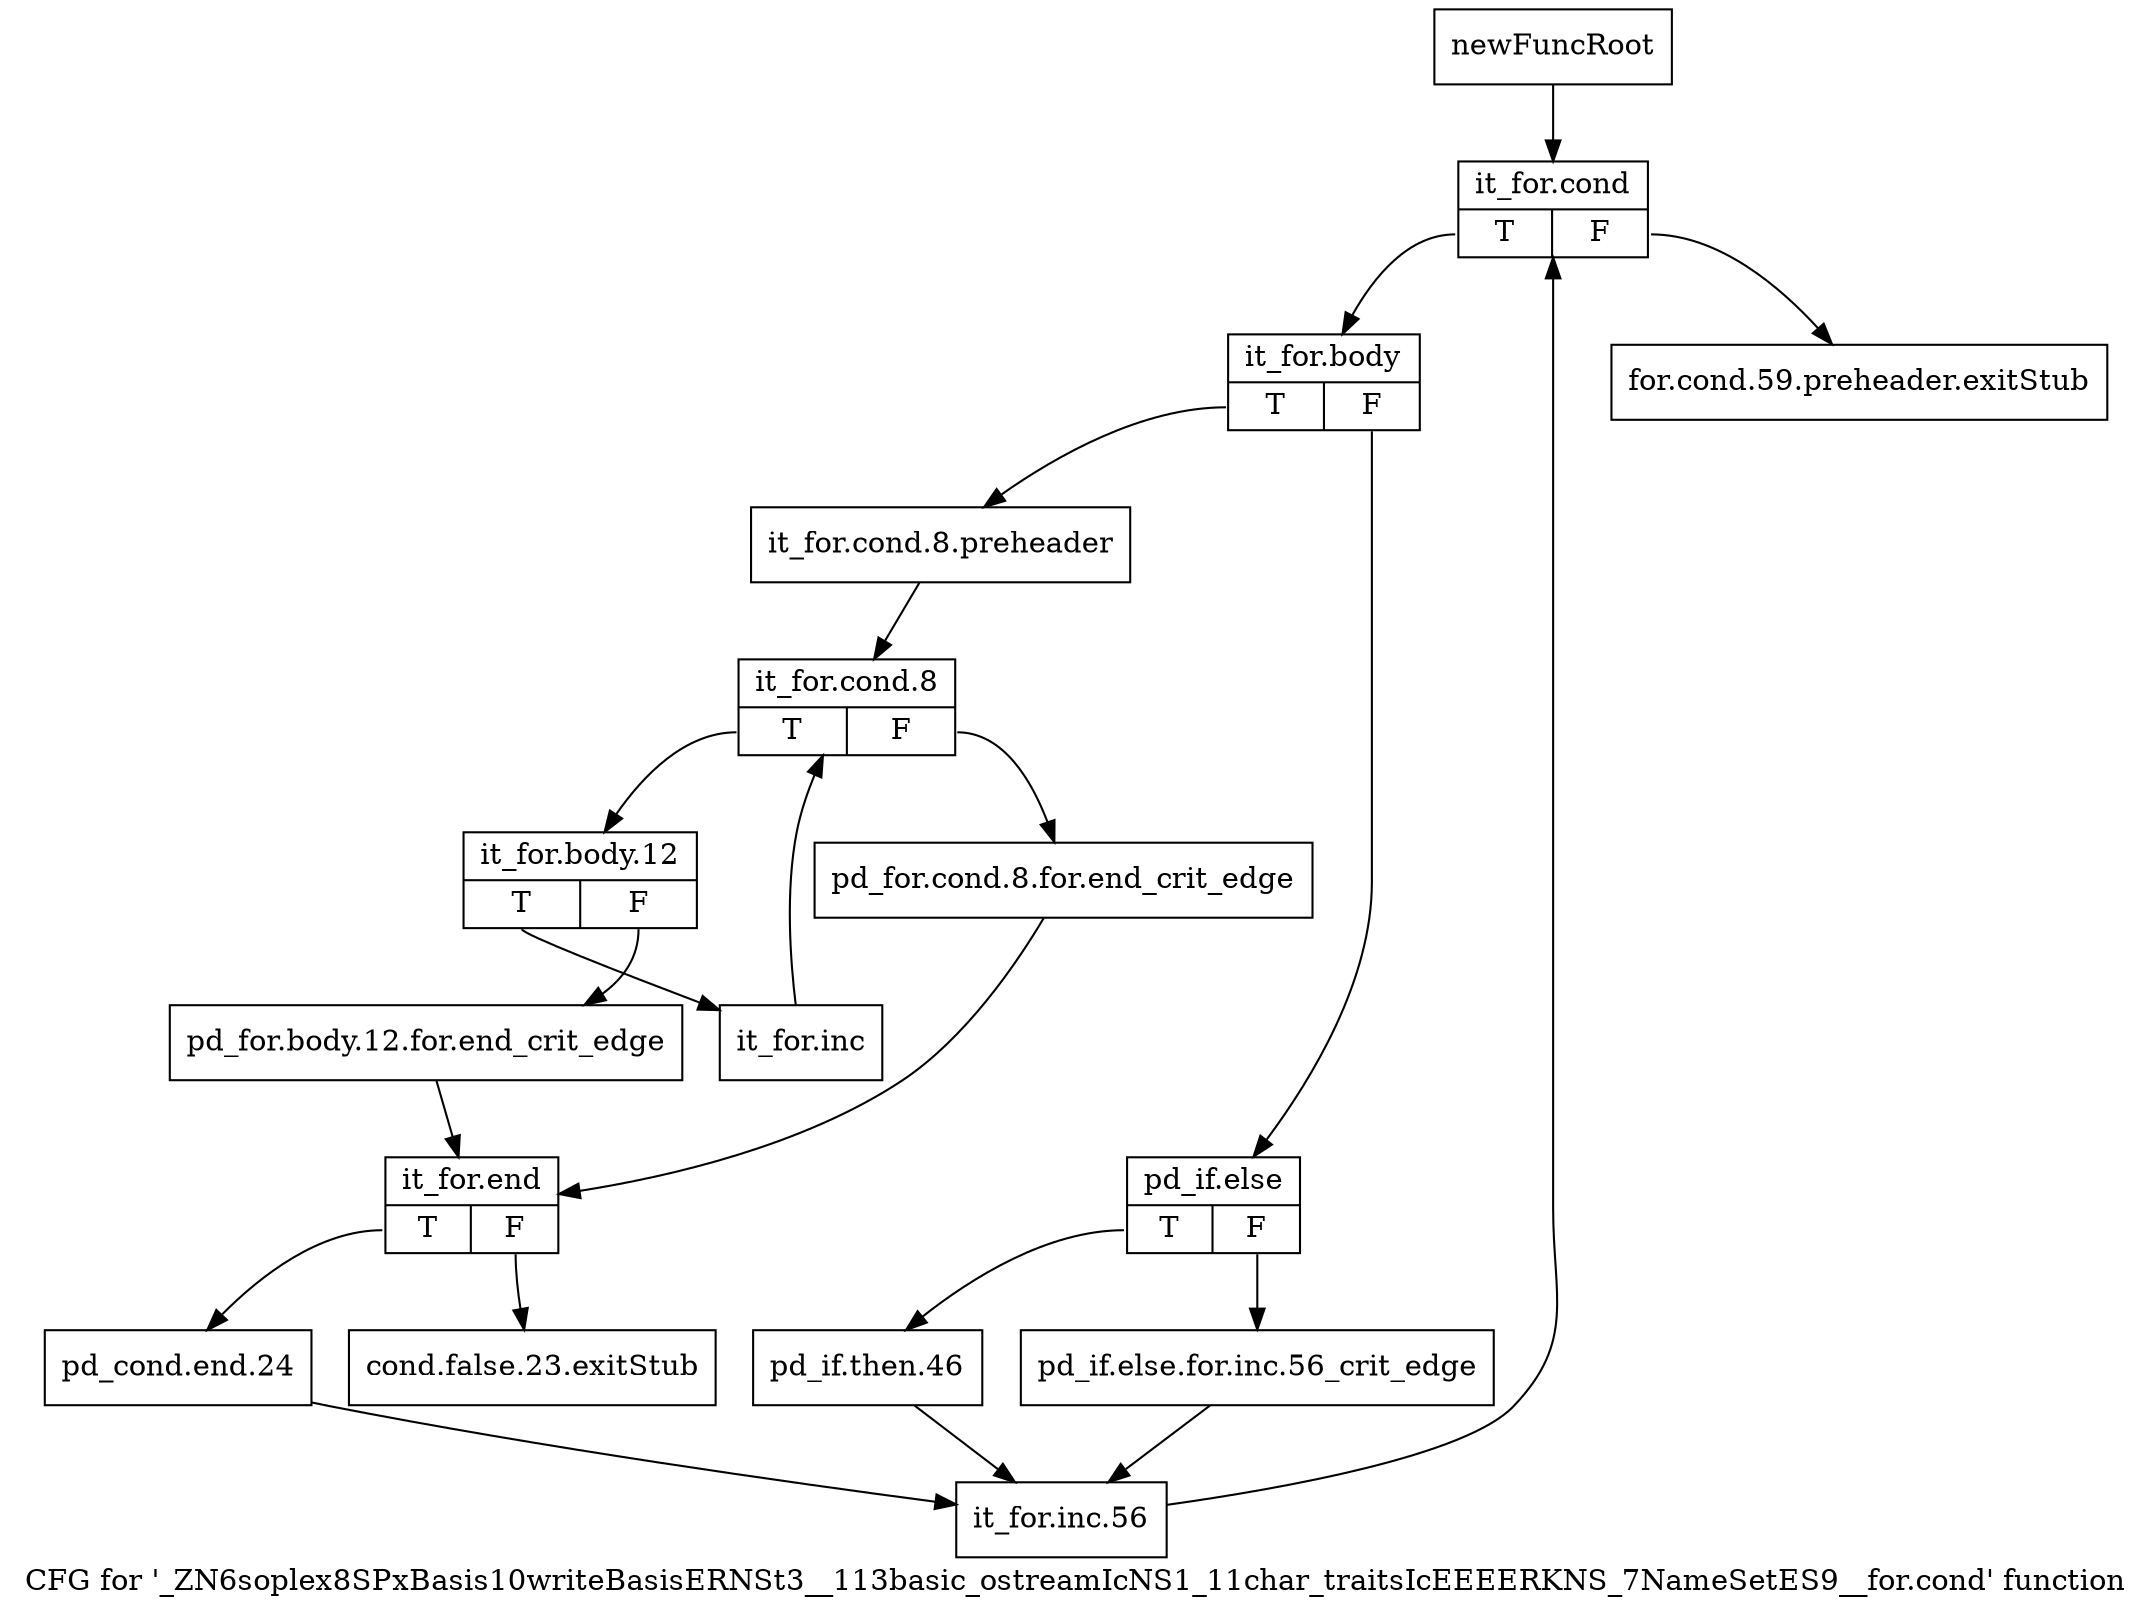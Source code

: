 digraph "CFG for '_ZN6soplex8SPxBasis10writeBasisERNSt3__113basic_ostreamIcNS1_11char_traitsIcEEEERKNS_7NameSetES9__for.cond' function" {
	label="CFG for '_ZN6soplex8SPxBasis10writeBasisERNSt3__113basic_ostreamIcNS1_11char_traitsIcEEEERKNS_7NameSetES9__for.cond' function";

	Node0x2d74780 [shape=record,label="{newFuncRoot}"];
	Node0x2d74780 -> Node0x2d74870;
	Node0x2d747d0 [shape=record,label="{for.cond.59.preheader.exitStub}"];
	Node0x2d74820 [shape=record,label="{cond.false.23.exitStub}"];
	Node0x2d74870 [shape=record,label="{it_for.cond|{<s0>T|<s1>F}}"];
	Node0x2d74870:s0 -> Node0x2d748c0;
	Node0x2d74870:s1 -> Node0x2d747d0;
	Node0x2d748c0 [shape=record,label="{it_for.body|{<s0>T|<s1>F}}"];
	Node0x2d748c0:s0 -> Node0x2d74a00;
	Node0x2d748c0:s1 -> Node0x2d74910;
	Node0x2d74910 [shape=record,label="{pd_if.else|{<s0>T|<s1>F}}"];
	Node0x2d74910:s0 -> Node0x2d749b0;
	Node0x2d74910:s1 -> Node0x2d74960;
	Node0x2d74960 [shape=record,label="{pd_if.else.for.inc.56_crit_edge}"];
	Node0x2d74960 -> Node0x2d74c30;
	Node0x2d749b0 [shape=record,label="{pd_if.then.46}"];
	Node0x2d749b0 -> Node0x2d74c30;
	Node0x2d74a00 [shape=record,label="{it_for.cond.8.preheader}"];
	Node0x2d74a00 -> Node0x2d74a50;
	Node0x2d74a50 [shape=record,label="{it_for.cond.8|{<s0>T|<s1>F}}"];
	Node0x2d74a50:s0 -> Node0x2d74af0;
	Node0x2d74a50:s1 -> Node0x2d74aa0;
	Node0x2d74aa0 [shape=record,label="{pd_for.cond.8.for.end_crit_edge}"];
	Node0x2d74aa0 -> Node0x2d74b90;
	Node0x2d74af0 [shape=record,label="{it_for.body.12|{<s0>T|<s1>F}}"];
	Node0x2d74af0:s0 -> Node0x2d74c80;
	Node0x2d74af0:s1 -> Node0x2d74b40;
	Node0x2d74b40 [shape=record,label="{pd_for.body.12.for.end_crit_edge}"];
	Node0x2d74b40 -> Node0x2d74b90;
	Node0x2d74b90 [shape=record,label="{it_for.end|{<s0>T|<s1>F}}"];
	Node0x2d74b90:s0 -> Node0x2d74be0;
	Node0x2d74b90:s1 -> Node0x2d74820;
	Node0x2d74be0 [shape=record,label="{pd_cond.end.24}"];
	Node0x2d74be0 -> Node0x2d74c30;
	Node0x2d74c30 [shape=record,label="{it_for.inc.56}"];
	Node0x2d74c30 -> Node0x2d74870;
	Node0x2d74c80 [shape=record,label="{it_for.inc}"];
	Node0x2d74c80 -> Node0x2d74a50;
}

